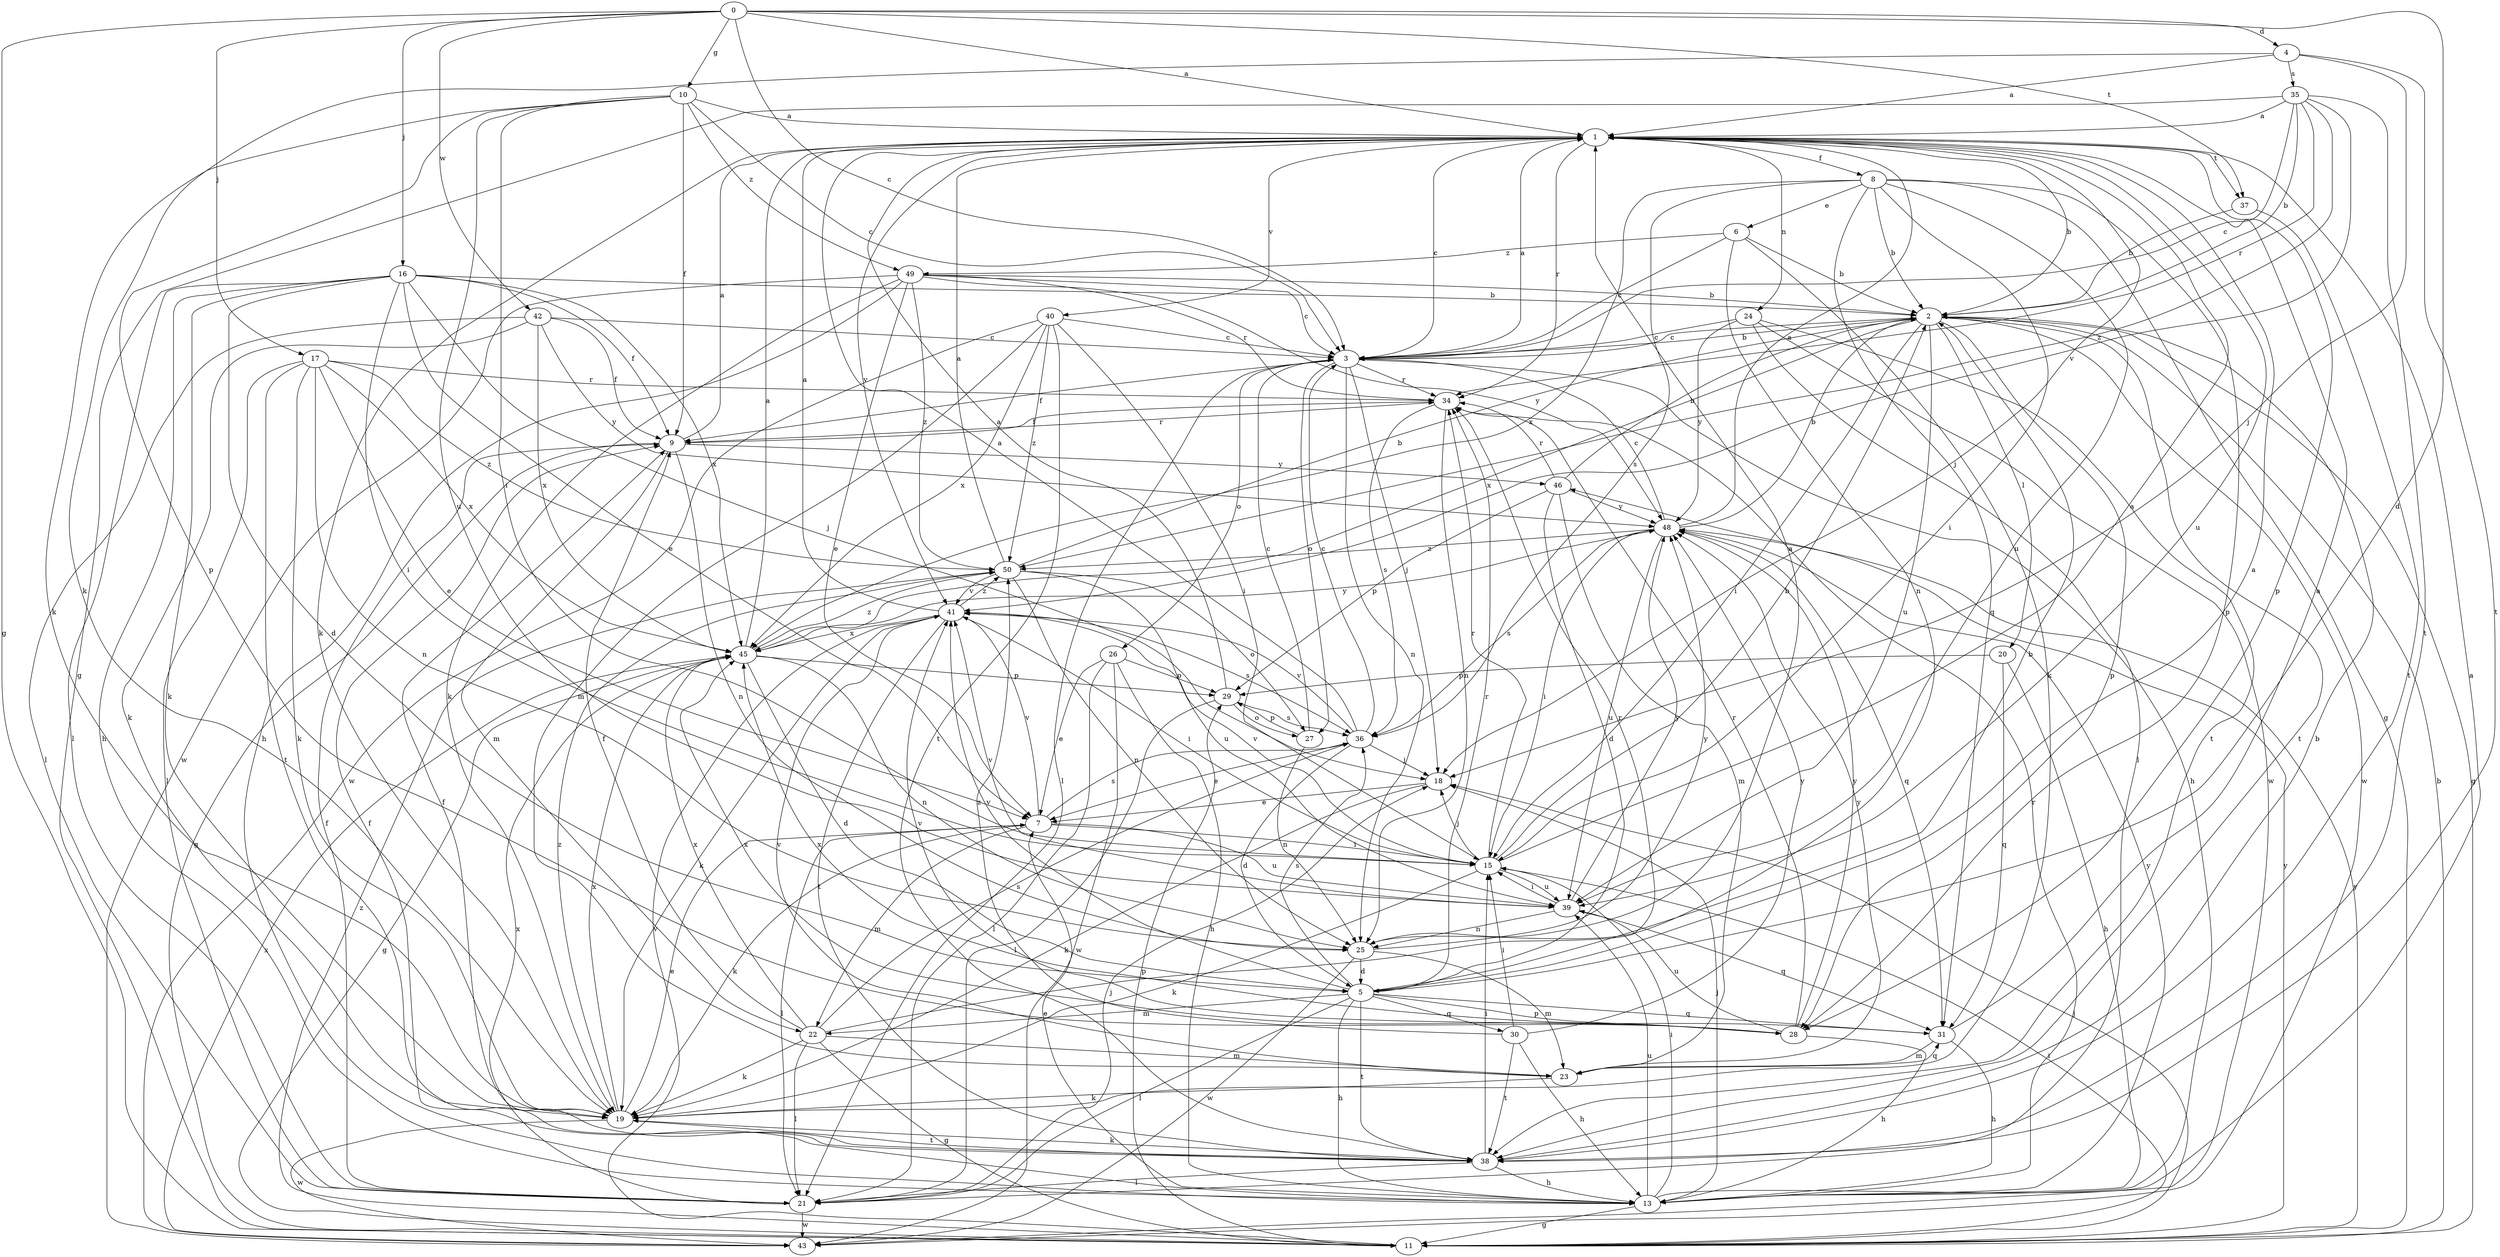 strict digraph  {
0;
1;
2;
3;
4;
5;
6;
7;
8;
9;
10;
11;
13;
15;
16;
17;
18;
19;
20;
21;
22;
23;
24;
25;
26;
27;
28;
29;
30;
31;
34;
35;
36;
37;
38;
39;
40;
41;
42;
43;
45;
46;
48;
49;
50;
0 -> 1  [label=a];
0 -> 3  [label=c];
0 -> 4  [label=d];
0 -> 5  [label=d];
0 -> 10  [label=g];
0 -> 11  [label=g];
0 -> 16  [label=j];
0 -> 17  [label=j];
0 -> 37  [label=t];
0 -> 42  [label=w];
1 -> 2  [label=b];
1 -> 3  [label=c];
1 -> 8  [label=f];
1 -> 18  [label=j];
1 -> 19  [label=k];
1 -> 24  [label=n];
1 -> 28  [label=p];
1 -> 34  [label=r];
1 -> 37  [label=t];
1 -> 39  [label=u];
1 -> 40  [label=v];
1 -> 41  [label=v];
2 -> 3  [label=c];
2 -> 11  [label=g];
2 -> 15  [label=i];
2 -> 20  [label=l];
2 -> 28  [label=p];
2 -> 38  [label=t];
2 -> 39  [label=u];
2 -> 43  [label=w];
2 -> 45  [label=x];
3 -> 1  [label=a];
3 -> 2  [label=b];
3 -> 9  [label=f];
3 -> 13  [label=h];
3 -> 18  [label=j];
3 -> 21  [label=l];
3 -> 25  [label=n];
3 -> 26  [label=o];
3 -> 27  [label=o];
3 -> 34  [label=r];
4 -> 1  [label=a];
4 -> 18  [label=j];
4 -> 19  [label=k];
4 -> 35  [label=s];
4 -> 38  [label=t];
5 -> 1  [label=a];
5 -> 2  [label=b];
5 -> 13  [label=h];
5 -> 21  [label=l];
5 -> 22  [label=m];
5 -> 28  [label=p];
5 -> 30  [label=q];
5 -> 31  [label=q];
5 -> 34  [label=r];
5 -> 36  [label=s];
5 -> 38  [label=t];
5 -> 41  [label=v];
6 -> 2  [label=b];
6 -> 3  [label=c];
6 -> 19  [label=k];
6 -> 25  [label=n];
6 -> 49  [label=z];
7 -> 15  [label=i];
7 -> 19  [label=k];
7 -> 21  [label=l];
7 -> 22  [label=m];
7 -> 36  [label=s];
7 -> 39  [label=u];
7 -> 41  [label=v];
8 -> 2  [label=b];
8 -> 6  [label=e];
8 -> 11  [label=g];
8 -> 15  [label=i];
8 -> 28  [label=p];
8 -> 31  [label=q];
8 -> 36  [label=s];
8 -> 39  [label=u];
8 -> 45  [label=x];
9 -> 1  [label=a];
9 -> 11  [label=g];
9 -> 22  [label=m];
9 -> 25  [label=n];
9 -> 34  [label=r];
9 -> 46  [label=y];
10 -> 1  [label=a];
10 -> 3  [label=c];
10 -> 9  [label=f];
10 -> 15  [label=i];
10 -> 19  [label=k];
10 -> 28  [label=p];
10 -> 39  [label=u];
10 -> 49  [label=z];
11 -> 2  [label=b];
11 -> 15  [label=i];
11 -> 18  [label=j];
11 -> 29  [label=p];
11 -> 41  [label=v];
11 -> 46  [label=y];
11 -> 48  [label=y];
11 -> 50  [label=z];
13 -> 1  [label=a];
13 -> 7  [label=e];
13 -> 9  [label=f];
13 -> 11  [label=g];
13 -> 15  [label=i];
13 -> 18  [label=j];
13 -> 34  [label=r];
13 -> 39  [label=u];
13 -> 48  [label=y];
15 -> 1  [label=a];
15 -> 2  [label=b];
15 -> 18  [label=j];
15 -> 19  [label=k];
15 -> 34  [label=r];
15 -> 39  [label=u];
15 -> 41  [label=v];
16 -> 2  [label=b];
16 -> 5  [label=d];
16 -> 7  [label=e];
16 -> 9  [label=f];
16 -> 13  [label=h];
16 -> 15  [label=i];
16 -> 18  [label=j];
16 -> 19  [label=k];
16 -> 21  [label=l];
16 -> 45  [label=x];
17 -> 7  [label=e];
17 -> 19  [label=k];
17 -> 21  [label=l];
17 -> 25  [label=n];
17 -> 34  [label=r];
17 -> 38  [label=t];
17 -> 45  [label=x];
17 -> 50  [label=z];
18 -> 7  [label=e];
18 -> 19  [label=k];
19 -> 7  [label=e];
19 -> 38  [label=t];
19 -> 43  [label=w];
19 -> 45  [label=x];
19 -> 50  [label=z];
20 -> 13  [label=h];
20 -> 29  [label=p];
20 -> 31  [label=q];
21 -> 9  [label=f];
21 -> 18  [label=j];
21 -> 43  [label=w];
21 -> 45  [label=x];
22 -> 9  [label=f];
22 -> 11  [label=g];
22 -> 19  [label=k];
22 -> 21  [label=l];
22 -> 23  [label=m];
22 -> 34  [label=r];
22 -> 36  [label=s];
22 -> 45  [label=x];
23 -> 19  [label=k];
23 -> 31  [label=q];
23 -> 41  [label=v];
23 -> 48  [label=y];
24 -> 3  [label=c];
24 -> 21  [label=l];
24 -> 38  [label=t];
24 -> 43  [label=w];
24 -> 48  [label=y];
25 -> 1  [label=a];
25 -> 5  [label=d];
25 -> 23  [label=m];
25 -> 43  [label=w];
25 -> 48  [label=y];
26 -> 7  [label=e];
26 -> 13  [label=h];
26 -> 21  [label=l];
26 -> 29  [label=p];
26 -> 43  [label=w];
27 -> 3  [label=c];
27 -> 25  [label=n];
27 -> 29  [label=p];
28 -> 13  [label=h];
28 -> 34  [label=r];
28 -> 39  [label=u];
28 -> 41  [label=v];
28 -> 45  [label=x];
28 -> 48  [label=y];
29 -> 1  [label=a];
29 -> 21  [label=l];
29 -> 27  [label=o];
29 -> 36  [label=s];
30 -> 13  [label=h];
30 -> 15  [label=i];
30 -> 38  [label=t];
30 -> 48  [label=y];
30 -> 50  [label=z];
31 -> 1  [label=a];
31 -> 13  [label=h];
31 -> 23  [label=m];
31 -> 45  [label=x];
34 -> 9  [label=f];
34 -> 25  [label=n];
34 -> 36  [label=s];
35 -> 1  [label=a];
35 -> 2  [label=b];
35 -> 3  [label=c];
35 -> 11  [label=g];
35 -> 34  [label=r];
35 -> 38  [label=t];
35 -> 41  [label=v];
35 -> 50  [label=z];
36 -> 1  [label=a];
36 -> 3  [label=c];
36 -> 5  [label=d];
36 -> 7  [label=e];
36 -> 18  [label=j];
36 -> 41  [label=v];
37 -> 2  [label=b];
37 -> 38  [label=t];
38 -> 2  [label=b];
38 -> 9  [label=f];
38 -> 13  [label=h];
38 -> 15  [label=i];
38 -> 19  [label=k];
38 -> 21  [label=l];
39 -> 15  [label=i];
39 -> 25  [label=n];
39 -> 31  [label=q];
39 -> 41  [label=v];
39 -> 48  [label=y];
40 -> 3  [label=c];
40 -> 15  [label=i];
40 -> 23  [label=m];
40 -> 38  [label=t];
40 -> 43  [label=w];
40 -> 45  [label=x];
40 -> 50  [label=z];
41 -> 1  [label=a];
41 -> 15  [label=i];
41 -> 19  [label=k];
41 -> 36  [label=s];
41 -> 38  [label=t];
41 -> 45  [label=x];
41 -> 50  [label=z];
42 -> 3  [label=c];
42 -> 9  [label=f];
42 -> 19  [label=k];
42 -> 21  [label=l];
42 -> 45  [label=x];
42 -> 48  [label=y];
43 -> 45  [label=x];
45 -> 1  [label=a];
45 -> 5  [label=d];
45 -> 11  [label=g];
45 -> 25  [label=n];
45 -> 29  [label=p];
45 -> 48  [label=y];
45 -> 50  [label=z];
46 -> 2  [label=b];
46 -> 5  [label=d];
46 -> 23  [label=m];
46 -> 29  [label=p];
46 -> 34  [label=r];
46 -> 48  [label=y];
48 -> 1  [label=a];
48 -> 2  [label=b];
48 -> 3  [label=c];
48 -> 15  [label=i];
48 -> 31  [label=q];
48 -> 36  [label=s];
48 -> 39  [label=u];
48 -> 50  [label=z];
49 -> 2  [label=b];
49 -> 3  [label=c];
49 -> 7  [label=e];
49 -> 13  [label=h];
49 -> 19  [label=k];
49 -> 34  [label=r];
49 -> 43  [label=w];
49 -> 48  [label=y];
49 -> 50  [label=z];
50 -> 1  [label=a];
50 -> 2  [label=b];
50 -> 25  [label=n];
50 -> 27  [label=o];
50 -> 39  [label=u];
50 -> 41  [label=v];
}
